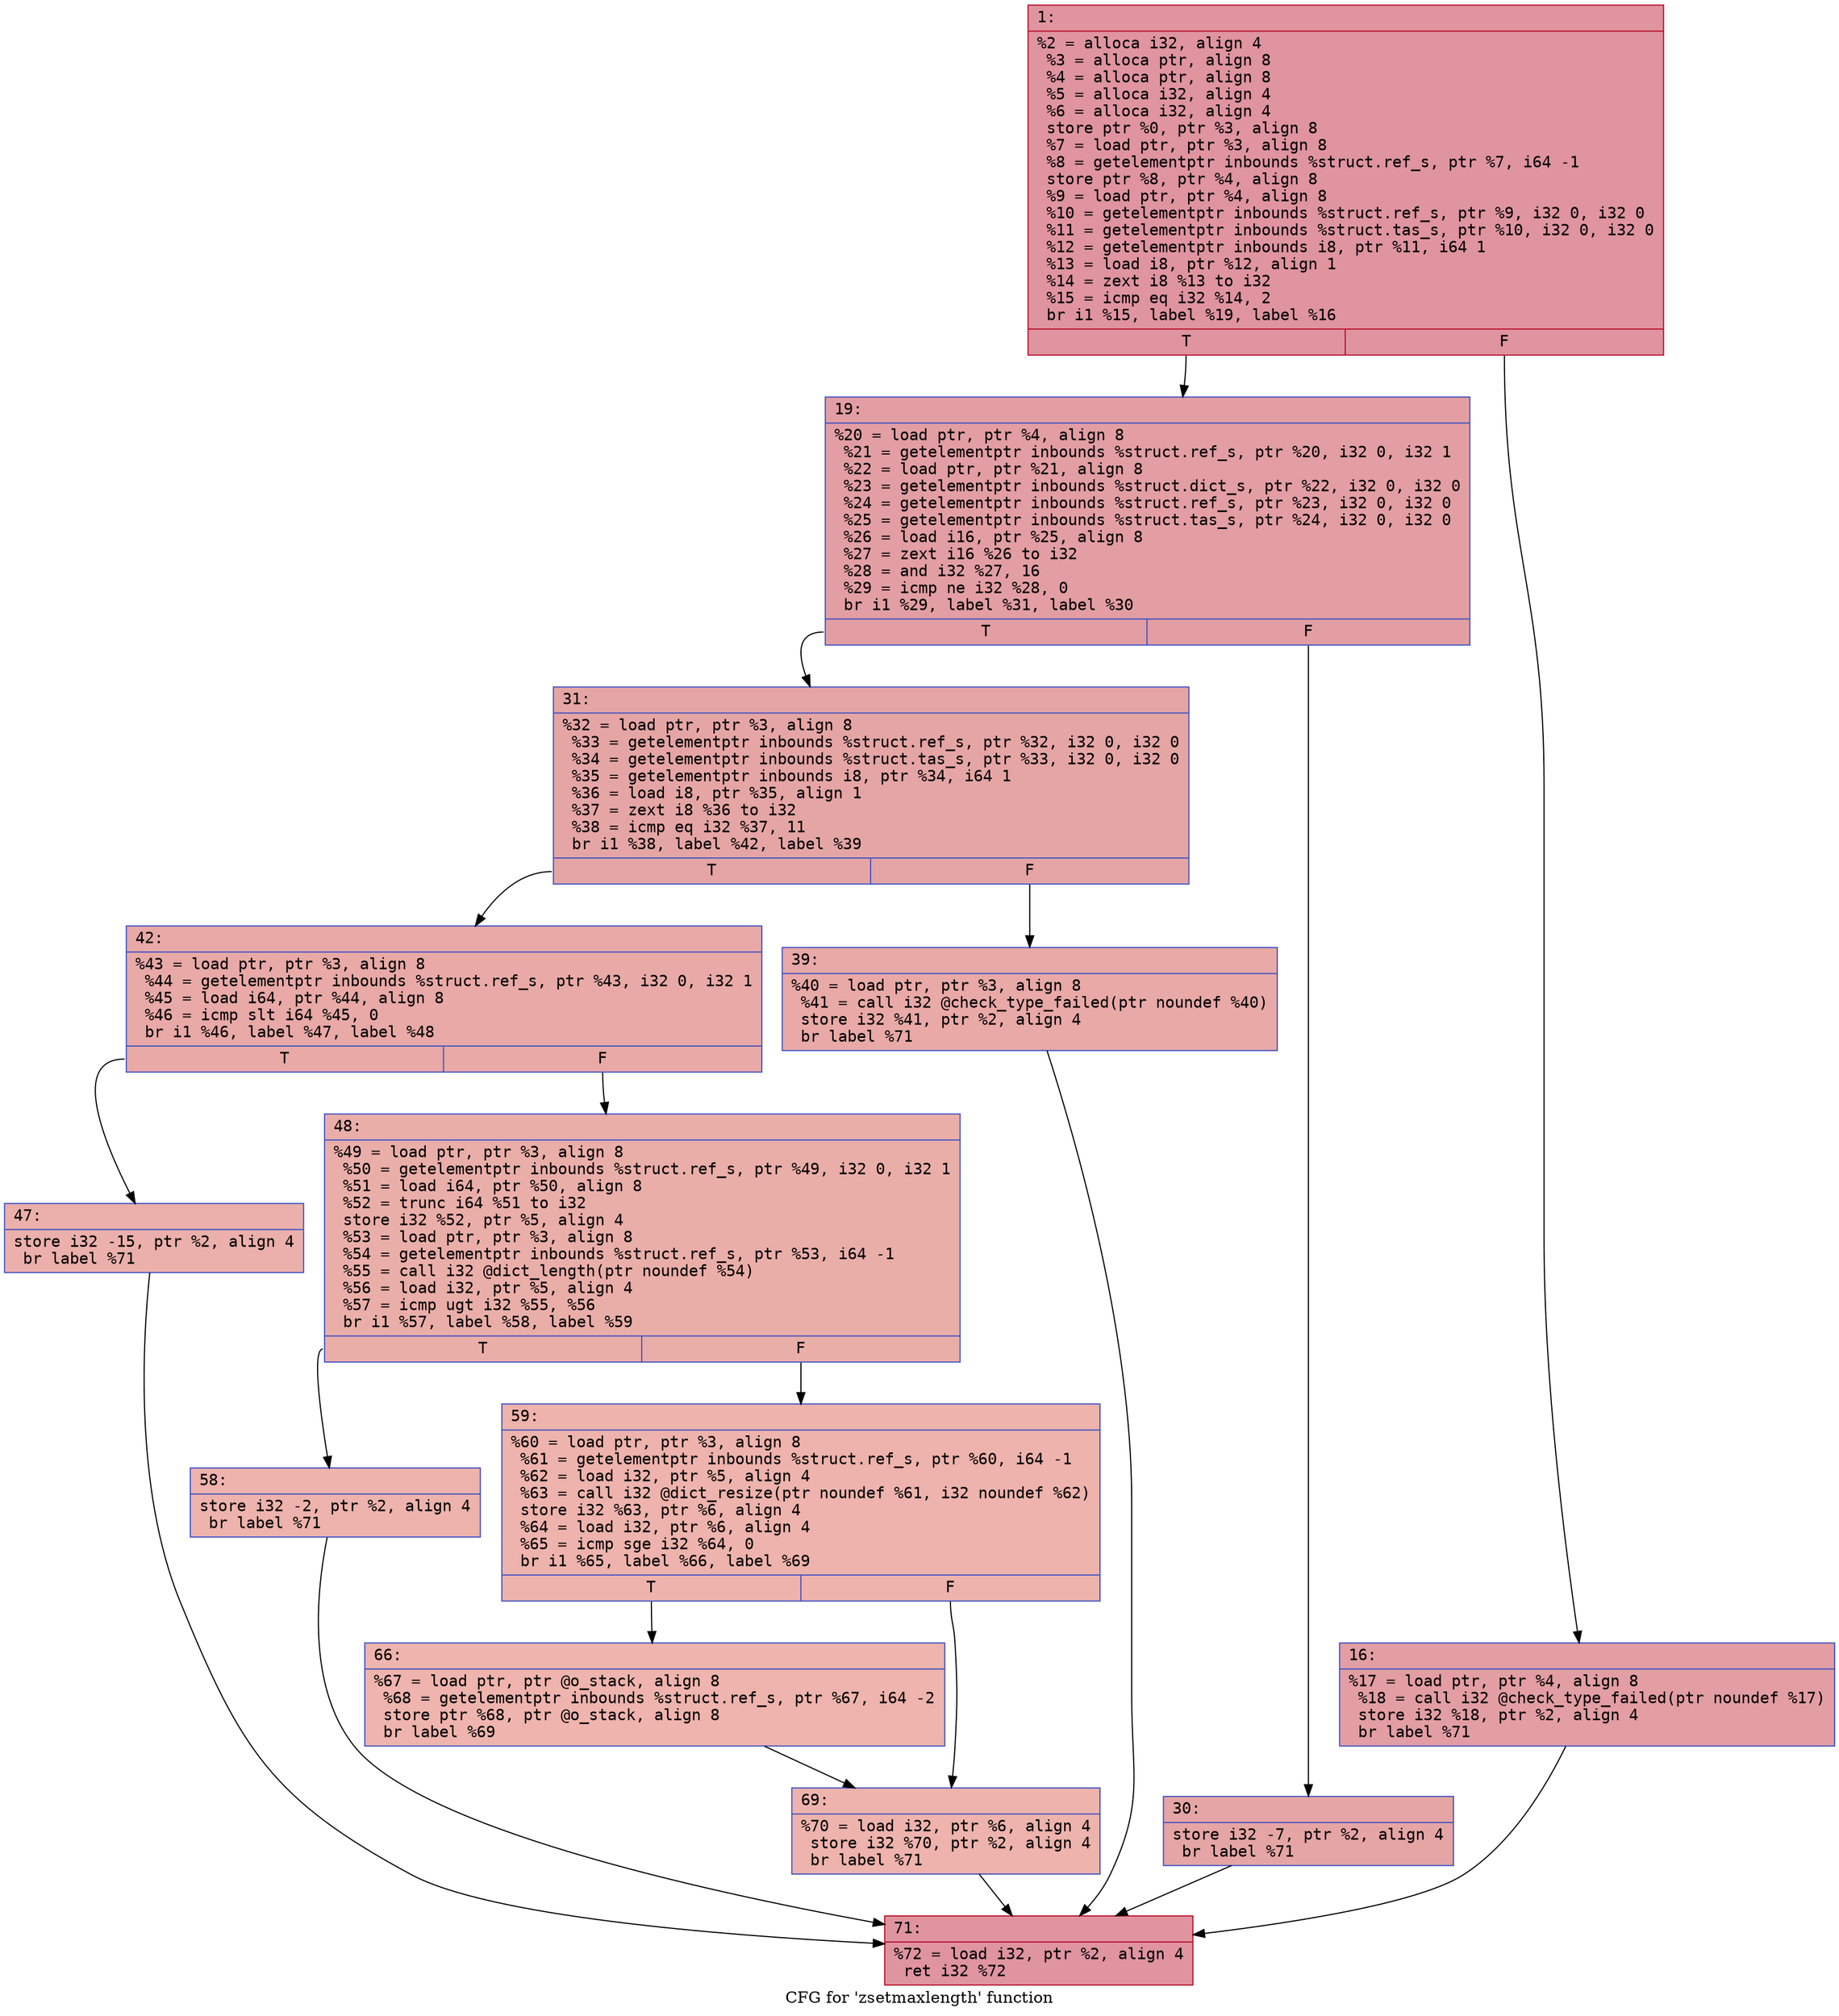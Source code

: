 digraph "CFG for 'zsetmaxlength' function" {
	label="CFG for 'zsetmaxlength' function";

	Node0x600003c026c0 [shape=record,color="#b70d28ff", style=filled, fillcolor="#b70d2870" fontname="Courier",label="{1:\l|  %2 = alloca i32, align 4\l  %3 = alloca ptr, align 8\l  %4 = alloca ptr, align 8\l  %5 = alloca i32, align 4\l  %6 = alloca i32, align 4\l  store ptr %0, ptr %3, align 8\l  %7 = load ptr, ptr %3, align 8\l  %8 = getelementptr inbounds %struct.ref_s, ptr %7, i64 -1\l  store ptr %8, ptr %4, align 8\l  %9 = load ptr, ptr %4, align 8\l  %10 = getelementptr inbounds %struct.ref_s, ptr %9, i32 0, i32 0\l  %11 = getelementptr inbounds %struct.tas_s, ptr %10, i32 0, i32 0\l  %12 = getelementptr inbounds i8, ptr %11, i64 1\l  %13 = load i8, ptr %12, align 1\l  %14 = zext i8 %13 to i32\l  %15 = icmp eq i32 %14, 2\l  br i1 %15, label %19, label %16\l|{<s0>T|<s1>F}}"];
	Node0x600003c026c0:s0 -> Node0x600003c02760[tooltip="1 -> 19\nProbability 50.00%" ];
	Node0x600003c026c0:s1 -> Node0x600003c02710[tooltip="1 -> 16\nProbability 50.00%" ];
	Node0x600003c02710 [shape=record,color="#3d50c3ff", style=filled, fillcolor="#be242e70" fontname="Courier",label="{16:\l|  %17 = load ptr, ptr %4, align 8\l  %18 = call i32 @check_type_failed(ptr noundef %17)\l  store i32 %18, ptr %2, align 4\l  br label %71\l}"];
	Node0x600003c02710 -> Node0x600003c02ad0[tooltip="16 -> 71\nProbability 100.00%" ];
	Node0x600003c02760 [shape=record,color="#3d50c3ff", style=filled, fillcolor="#be242e70" fontname="Courier",label="{19:\l|  %20 = load ptr, ptr %4, align 8\l  %21 = getelementptr inbounds %struct.ref_s, ptr %20, i32 0, i32 1\l  %22 = load ptr, ptr %21, align 8\l  %23 = getelementptr inbounds %struct.dict_s, ptr %22, i32 0, i32 0\l  %24 = getelementptr inbounds %struct.ref_s, ptr %23, i32 0, i32 0\l  %25 = getelementptr inbounds %struct.tas_s, ptr %24, i32 0, i32 0\l  %26 = load i16, ptr %25, align 8\l  %27 = zext i16 %26 to i32\l  %28 = and i32 %27, 16\l  %29 = icmp ne i32 %28, 0\l  br i1 %29, label %31, label %30\l|{<s0>T|<s1>F}}"];
	Node0x600003c02760:s0 -> Node0x600003c02800[tooltip="19 -> 31\nProbability 50.00%" ];
	Node0x600003c02760:s1 -> Node0x600003c027b0[tooltip="19 -> 30\nProbability 50.00%" ];
	Node0x600003c027b0 [shape=record,color="#3d50c3ff", style=filled, fillcolor="#c5333470" fontname="Courier",label="{30:\l|  store i32 -7, ptr %2, align 4\l  br label %71\l}"];
	Node0x600003c027b0 -> Node0x600003c02ad0[tooltip="30 -> 71\nProbability 100.00%" ];
	Node0x600003c02800 [shape=record,color="#3d50c3ff", style=filled, fillcolor="#c5333470" fontname="Courier",label="{31:\l|  %32 = load ptr, ptr %3, align 8\l  %33 = getelementptr inbounds %struct.ref_s, ptr %32, i32 0, i32 0\l  %34 = getelementptr inbounds %struct.tas_s, ptr %33, i32 0, i32 0\l  %35 = getelementptr inbounds i8, ptr %34, i64 1\l  %36 = load i8, ptr %35, align 1\l  %37 = zext i8 %36 to i32\l  %38 = icmp eq i32 %37, 11\l  br i1 %38, label %42, label %39\l|{<s0>T|<s1>F}}"];
	Node0x600003c02800:s0 -> Node0x600003c028a0[tooltip="31 -> 42\nProbability 50.00%" ];
	Node0x600003c02800:s1 -> Node0x600003c02850[tooltip="31 -> 39\nProbability 50.00%" ];
	Node0x600003c02850 [shape=record,color="#3d50c3ff", style=filled, fillcolor="#ca3b3770" fontname="Courier",label="{39:\l|  %40 = load ptr, ptr %3, align 8\l  %41 = call i32 @check_type_failed(ptr noundef %40)\l  store i32 %41, ptr %2, align 4\l  br label %71\l}"];
	Node0x600003c02850 -> Node0x600003c02ad0[tooltip="39 -> 71\nProbability 100.00%" ];
	Node0x600003c028a0 [shape=record,color="#3d50c3ff", style=filled, fillcolor="#ca3b3770" fontname="Courier",label="{42:\l|  %43 = load ptr, ptr %3, align 8\l  %44 = getelementptr inbounds %struct.ref_s, ptr %43, i32 0, i32 1\l  %45 = load i64, ptr %44, align 8\l  %46 = icmp slt i64 %45, 0\l  br i1 %46, label %47, label %48\l|{<s0>T|<s1>F}}"];
	Node0x600003c028a0:s0 -> Node0x600003c028f0[tooltip="42 -> 47\nProbability 37.50%" ];
	Node0x600003c028a0:s1 -> Node0x600003c02940[tooltip="42 -> 48\nProbability 62.50%" ];
	Node0x600003c028f0 [shape=record,color="#3d50c3ff", style=filled, fillcolor="#d24b4070" fontname="Courier",label="{47:\l|  store i32 -15, ptr %2, align 4\l  br label %71\l}"];
	Node0x600003c028f0 -> Node0x600003c02ad0[tooltip="47 -> 71\nProbability 100.00%" ];
	Node0x600003c02940 [shape=record,color="#3d50c3ff", style=filled, fillcolor="#d0473d70" fontname="Courier",label="{48:\l|  %49 = load ptr, ptr %3, align 8\l  %50 = getelementptr inbounds %struct.ref_s, ptr %49, i32 0, i32 1\l  %51 = load i64, ptr %50, align 8\l  %52 = trunc i64 %51 to i32\l  store i32 %52, ptr %5, align 4\l  %53 = load ptr, ptr %3, align 8\l  %54 = getelementptr inbounds %struct.ref_s, ptr %53, i64 -1\l  %55 = call i32 @dict_length(ptr noundef %54)\l  %56 = load i32, ptr %5, align 4\l  %57 = icmp ugt i32 %55, %56\l  br i1 %57, label %58, label %59\l|{<s0>T|<s1>F}}"];
	Node0x600003c02940:s0 -> Node0x600003c02990[tooltip="48 -> 58\nProbability 50.00%" ];
	Node0x600003c02940:s1 -> Node0x600003c029e0[tooltip="48 -> 59\nProbability 50.00%" ];
	Node0x600003c02990 [shape=record,color="#3d50c3ff", style=filled, fillcolor="#d6524470" fontname="Courier",label="{58:\l|  store i32 -2, ptr %2, align 4\l  br label %71\l}"];
	Node0x600003c02990 -> Node0x600003c02ad0[tooltip="58 -> 71\nProbability 100.00%" ];
	Node0x600003c029e0 [shape=record,color="#3d50c3ff", style=filled, fillcolor="#d6524470" fontname="Courier",label="{59:\l|  %60 = load ptr, ptr %3, align 8\l  %61 = getelementptr inbounds %struct.ref_s, ptr %60, i64 -1\l  %62 = load i32, ptr %5, align 4\l  %63 = call i32 @dict_resize(ptr noundef %61, i32 noundef %62)\l  store i32 %63, ptr %6, align 4\l  %64 = load i32, ptr %6, align 4\l  %65 = icmp sge i32 %64, 0\l  br i1 %65, label %66, label %69\l|{<s0>T|<s1>F}}"];
	Node0x600003c029e0:s0 -> Node0x600003c02a30[tooltip="59 -> 66\nProbability 50.00%" ];
	Node0x600003c029e0:s1 -> Node0x600003c02a80[tooltip="59 -> 69\nProbability 50.00%" ];
	Node0x600003c02a30 [shape=record,color="#3d50c3ff", style=filled, fillcolor="#d8564670" fontname="Courier",label="{66:\l|  %67 = load ptr, ptr @o_stack, align 8\l  %68 = getelementptr inbounds %struct.ref_s, ptr %67, i64 -2\l  store ptr %68, ptr @o_stack, align 8\l  br label %69\l}"];
	Node0x600003c02a30 -> Node0x600003c02a80[tooltip="66 -> 69\nProbability 100.00%" ];
	Node0x600003c02a80 [shape=record,color="#3d50c3ff", style=filled, fillcolor="#d6524470" fontname="Courier",label="{69:\l|  %70 = load i32, ptr %6, align 4\l  store i32 %70, ptr %2, align 4\l  br label %71\l}"];
	Node0x600003c02a80 -> Node0x600003c02ad0[tooltip="69 -> 71\nProbability 100.00%" ];
	Node0x600003c02ad0 [shape=record,color="#b70d28ff", style=filled, fillcolor="#b70d2870" fontname="Courier",label="{71:\l|  %72 = load i32, ptr %2, align 4\l  ret i32 %72\l}"];
}
